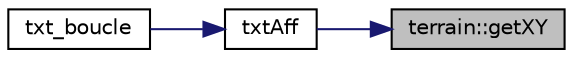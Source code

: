digraph "terrain::getXY"
{
 // LATEX_PDF_SIZE
  edge [fontname="Helvetica",fontsize="10",labelfontname="Helvetica",labelfontsize="10"];
  node [fontname="Helvetica",fontsize="10",shape=record];
  rankdir="RL";
  Node1 [label="terrain::getXY",height=0.2,width=0.4,color="black", fillcolor="grey75", style="filled", fontcolor="black",tooltip="récupère le carctère en x et y"];
  Node1 -> Node2 [dir="back",color="midnightblue",fontsize="10",style="solid"];
  Node2 [label="txtAff",height=0.2,width=0.4,color="black", fillcolor="white", style="filled",URL="$text_8cpp.html#afde74a955ef9ff6e1307ae8e4912487b",tooltip=" "];
  Node2 -> Node3 [dir="back",color="midnightblue",fontsize="10",style="solid"];
  Node3 [label="txt_boucle",height=0.2,width=0.4,color="black", fillcolor="white", style="filled",URL="$text_8h.html#ac02ace423a2a7071ca853a3eeb3a7f16",tooltip=" "];
}
